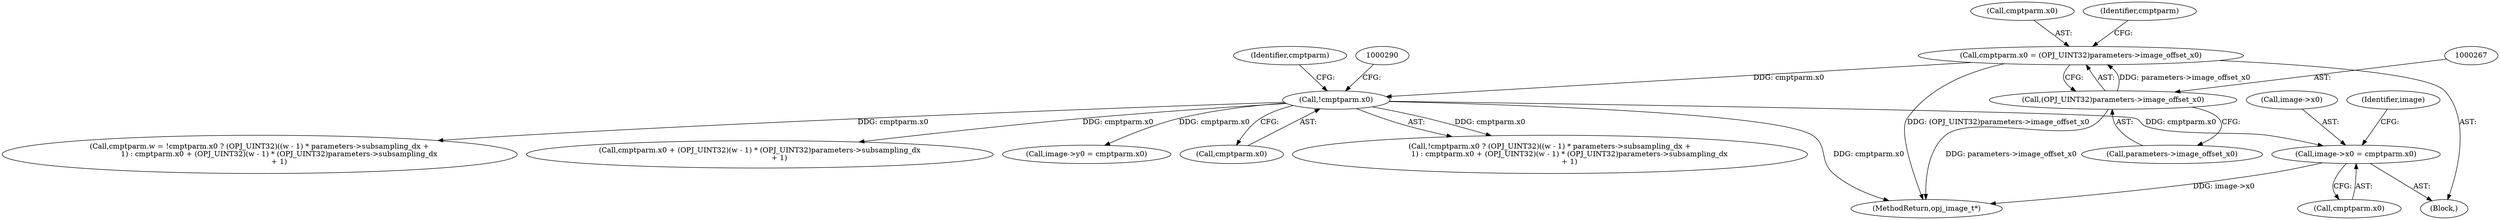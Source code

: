 digraph "0_openjpeg_e5285319229a5d77bf316bb0d3a6cbd3cb8666d9@pointer" {
"1000474" [label="(Call,image->x0 = cmptparm.x0)"];
"1000285" [label="(Call,!cmptparm.x0)"];
"1000262" [label="(Call,cmptparm.x0 = (OPJ_UINT32)parameters->image_offset_x0)"];
"1000266" [label="(Call,(OPJ_UINT32)parameters->image_offset_x0)"];
"1000280" [label="(Call,cmptparm.w = !cmptparm.x0 ? (OPJ_UINT32)((w - 1) * parameters->subsampling_dx +\n                 1) : cmptparm.x0 + (OPJ_UINT32)(w - 1) * (OPJ_UINT32)parameters->subsampling_dx\n                 + 1)"];
"1000108" [label="(Block,)"];
"1000262" [label="(Call,cmptparm.x0 = (OPJ_UINT32)parameters->image_offset_x0)"];
"1000300" [label="(Call,cmptparm.x0 + (OPJ_UINT32)(w - 1) * (OPJ_UINT32)parameters->subsampling_dx\n                 + 1)"];
"1000266" [label="(Call,(OPJ_UINT32)parameters->image_offset_x0)"];
"1000263" [label="(Call,cmptparm.x0)"];
"1000286" [label="(Call,cmptparm.x0)"];
"1000268" [label="(Call,parameters->image_offset_x0)"];
"1000285" [label="(Call,!cmptparm.x0)"];
"1000273" [label="(Identifier,cmptparm)"];
"1000302" [label="(Identifier,cmptparm)"];
"1000478" [label="(Call,cmptparm.x0)"];
"1000665" [label="(MethodReturn,opj_image_t*)"];
"1000483" [label="(Identifier,image)"];
"1000475" [label="(Call,image->x0)"];
"1000474" [label="(Call,image->x0 = cmptparm.x0)"];
"1000481" [label="(Call,image->y0 = cmptparm.x0)"];
"1000284" [label="(Call,!cmptparm.x0 ? (OPJ_UINT32)((w - 1) * parameters->subsampling_dx +\n                 1) : cmptparm.x0 + (OPJ_UINT32)(w - 1) * (OPJ_UINT32)parameters->subsampling_dx\n                 + 1)"];
"1000474" -> "1000108"  [label="AST: "];
"1000474" -> "1000478"  [label="CFG: "];
"1000475" -> "1000474"  [label="AST: "];
"1000478" -> "1000474"  [label="AST: "];
"1000483" -> "1000474"  [label="CFG: "];
"1000474" -> "1000665"  [label="DDG: image->x0"];
"1000285" -> "1000474"  [label="DDG: cmptparm.x0"];
"1000285" -> "1000284"  [label="AST: "];
"1000285" -> "1000286"  [label="CFG: "];
"1000286" -> "1000285"  [label="AST: "];
"1000290" -> "1000285"  [label="CFG: "];
"1000302" -> "1000285"  [label="CFG: "];
"1000285" -> "1000665"  [label="DDG: cmptparm.x0"];
"1000285" -> "1000280"  [label="DDG: cmptparm.x0"];
"1000262" -> "1000285"  [label="DDG: cmptparm.x0"];
"1000285" -> "1000284"  [label="DDG: cmptparm.x0"];
"1000285" -> "1000300"  [label="DDG: cmptparm.x0"];
"1000285" -> "1000481"  [label="DDG: cmptparm.x0"];
"1000262" -> "1000108"  [label="AST: "];
"1000262" -> "1000266"  [label="CFG: "];
"1000263" -> "1000262"  [label="AST: "];
"1000266" -> "1000262"  [label="AST: "];
"1000273" -> "1000262"  [label="CFG: "];
"1000262" -> "1000665"  [label="DDG: (OPJ_UINT32)parameters->image_offset_x0"];
"1000266" -> "1000262"  [label="DDG: parameters->image_offset_x0"];
"1000266" -> "1000268"  [label="CFG: "];
"1000267" -> "1000266"  [label="AST: "];
"1000268" -> "1000266"  [label="AST: "];
"1000266" -> "1000665"  [label="DDG: parameters->image_offset_x0"];
}
